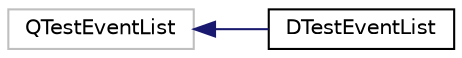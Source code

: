digraph "类继承关系图"
{
  edge [fontname="Helvetica",fontsize="10",labelfontname="Helvetica",labelfontsize="10"];
  node [fontname="Helvetica",fontsize="10",shape=record];
  rankdir="LR";
  Node937 [label="QTestEventList",height=0.2,width=0.4,color="grey75", fillcolor="white", style="filled"];
  Node937 -> Node0 [dir="back",color="midnightblue",fontsize="10",style="solid",fontname="Helvetica"];
  Node0 [label="DTestEventList",height=0.2,width=0.4,color="black", fillcolor="white", style="filled",URL="$class_d_test_event_list.html"];
}
